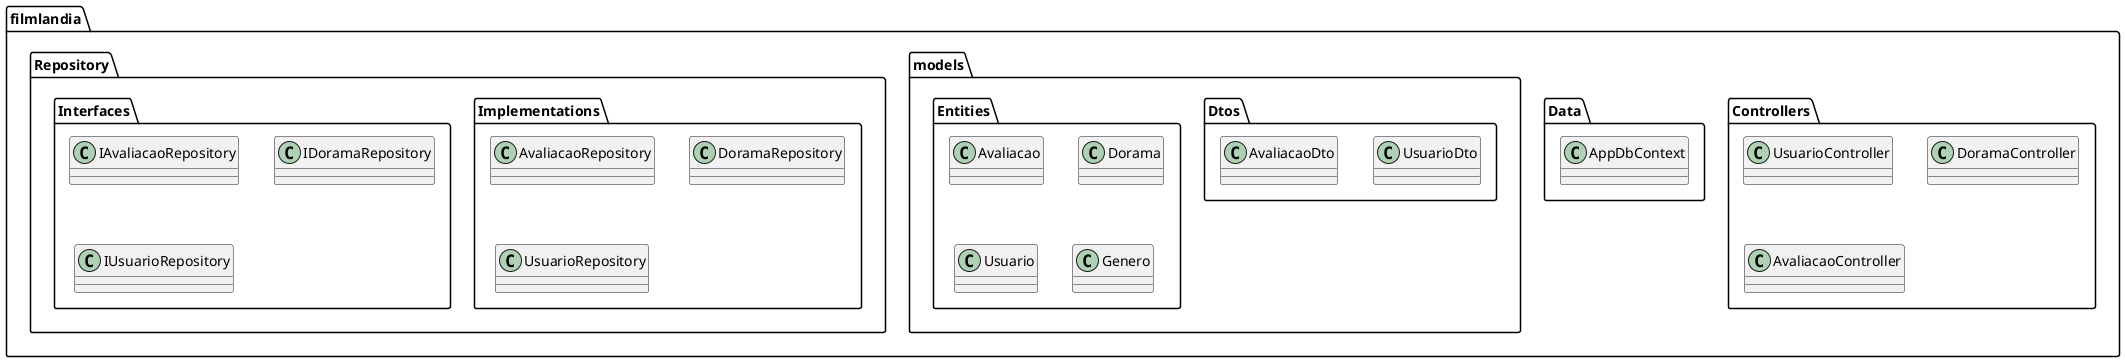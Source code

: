 ﻿@startuml
package filmlandia {

        package Controllers {
        class UsuarioController
        class DoramaController
        class AvaliacaoController
        }
        
        
        package Data {
        class AppDbContext 
        }
        package models {
                package Dtos {
        class UsuarioDto
        class AvaliacaoDto
}
                package Entities {
        class Avaliacao
        class Dorama
        class Usuario
        class Genero
            }
        

       
       
        }

        package Repository{
        
        package Implementations{
        
        class AvaliacaoRepository
        class DoramaRepository
        class UsuarioRepository
        }
        package Interfaces{
        
        class IAvaliacaoRepository
        class IDoramaRepository
        class IUsuarioRepository
        
        }
        
}
@enduml
